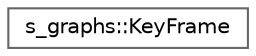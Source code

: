 digraph "Graphical Class Hierarchy"
{
 // LATEX_PDF_SIZE
  bgcolor="transparent";
  edge [fontname=Helvetica,fontsize=10,labelfontname=Helvetica,labelfontsize=10];
  node [fontname=Helvetica,fontsize=10,shape=box,height=0.2,width=0.4];
  rankdir="LR";
  Node0 [label="s_graphs::KeyFrame",height=0.2,width=0.4,color="grey40", fillcolor="white", style="filled",URL="$structs__graphs_1_1KeyFrame.html",tooltip="KeyFrame (pose node)"];
}
